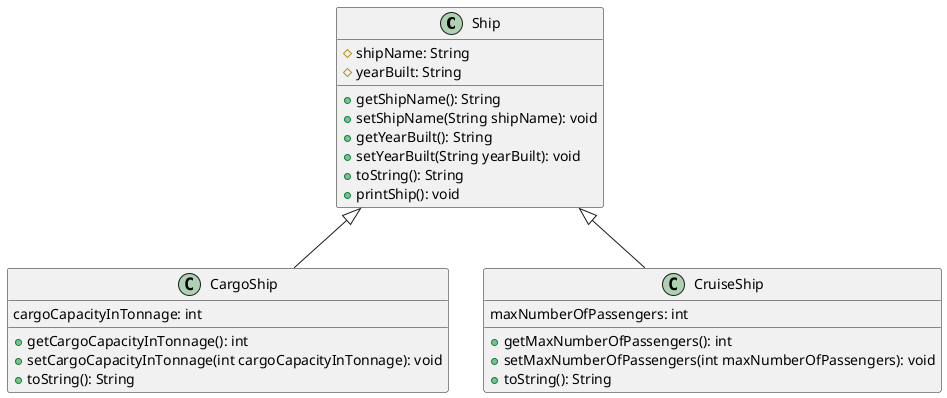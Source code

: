 @startuml
'https://plantuml.com/class-diagram

class Ship {
# shipName: String
# yearBuilt: String
+ getShipName(): String
+ setShipName(String shipName): void
+ getYearBuilt(): String
+  setYearBuilt(String yearBuilt): void
+ toString(): String
+ printShip(): void
}

class CargoShip{
cargoCapacityInTonnage: int
+ getCargoCapacityInTonnage(): int
+ setCargoCapacityInTonnage(int cargoCapacityInTonnage): void
+ toString(): String
}

class CruiseShip{
maxNumberOfPassengers: int
+ getMaxNumberOfPassengers(): int
+ setMaxNumberOfPassengers(int maxNumberOfPassengers): void
+ toString(): String
}



Ship <|-- CargoShip
Ship <|-- CruiseShip
@enduml